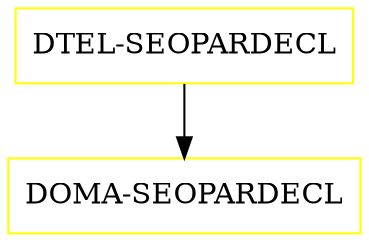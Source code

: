 digraph G {
  "DTEL-SEOPARDECL" [shape=box,color=yellow];
  "DOMA-SEOPARDECL" [shape=box,color=yellow,URL="./DOMA_SEOPARDECL.html"];
  "DTEL-SEOPARDECL" -> "DOMA-SEOPARDECL";
}
